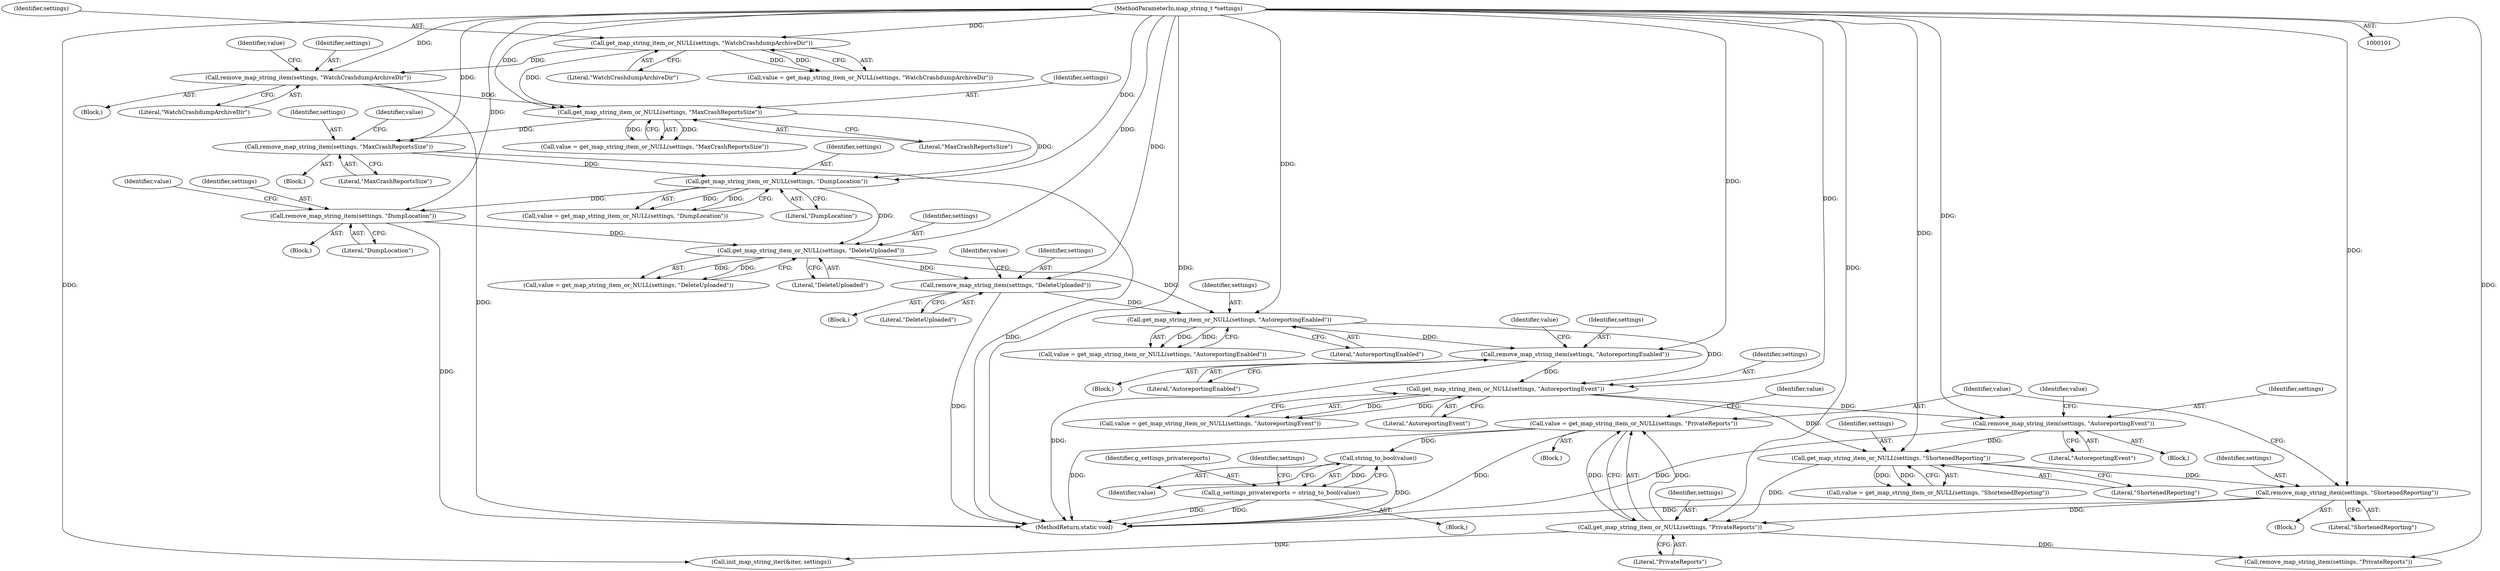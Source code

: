 digraph "0_abrt_8939398b82006ba1fec4ed491339fc075f43fc7c_2@pointer" {
"1000266" [label="(Call,string_to_bool(value))"];
"1000256" [label="(Call,value = get_map_string_item_or_NULL(settings, \"PrivateReports\"))"];
"1000258" [label="(Call,get_map_string_item_or_NULL(settings, \"PrivateReports\"))"];
"1000239" [label="(Call,get_map_string_item_or_NULL(settings, \"ShortenedReporting\"))"];
"1000229" [label="(Call,remove_map_string_item(settings, \"AutoreportingEvent\"))"];
"1000219" [label="(Call,get_map_string_item_or_NULL(settings, \"AutoreportingEvent\"))"];
"1000214" [label="(Call,remove_map_string_item(settings, \"AutoreportingEnabled\"))"];
"1000204" [label="(Call,get_map_string_item_or_NULL(settings, \"AutoreportingEnabled\"))"];
"1000189" [label="(Call,get_map_string_item_or_NULL(settings, \"DeleteUploaded\"))"];
"1000179" [label="(Call,remove_map_string_item(settings, \"DumpLocation\"))"];
"1000169" [label="(Call,get_map_string_item_or_NULL(settings, \"DumpLocation\"))"];
"1000123" [label="(Call,get_map_string_item_or_NULL(settings, \"MaxCrashReportsSize\"))"];
"1000118" [label="(Call,remove_map_string_item(settings, \"WatchCrashdumpArchiveDir\"))"];
"1000108" [label="(Call,get_map_string_item_or_NULL(settings, \"WatchCrashdumpArchiveDir\"))"];
"1000102" [label="(MethodParameterIn,map_string_t *settings)"];
"1000164" [label="(Call,remove_map_string_item(settings, \"MaxCrashReportsSize\"))"];
"1000199" [label="(Call,remove_map_string_item(settings, \"DeleteUploaded\"))"];
"1000249" [label="(Call,remove_map_string_item(settings, \"ShortenedReporting\"))"];
"1000264" [label="(Call,g_settings_privatereports = string_to_bool(value))"];
"1000209" [label="(Block,)"];
"1000224" [label="(Block,)"];
"1000204" [label="(Call,get_map_string_item_or_NULL(settings, \"AutoreportingEnabled\"))"];
"1000258" [label="(Call,get_map_string_item_or_NULL(settings, \"PrivateReports\"))"];
"1000190" [label="(Identifier,settings)"];
"1000124" [label="(Identifier,settings)"];
"1000267" [label="(Identifier,value)"];
"1000241" [label="(Literal,\"ShortenedReporting\")"];
"1000194" [label="(Block,)"];
"1000239" [label="(Call,get_map_string_item_or_NULL(settings, \"ShortenedReporting\"))"];
"1000128" [label="(Block,)"];
"1000265" [label="(Identifier,g_settings_privatereports)"];
"1000220" [label="(Identifier,settings)"];
"1000168" [label="(Identifier,value)"];
"1000218" [label="(Identifier,value)"];
"1000200" [label="(Identifier,settings)"];
"1000118" [label="(Call,remove_map_string_item(settings, \"WatchCrashdumpArchiveDir\"))"];
"1000123" [label="(Call,get_map_string_item_or_NULL(settings, \"MaxCrashReportsSize\"))"];
"1000263" [label="(Block,)"];
"1000203" [label="(Identifier,value)"];
"1000264" [label="(Call,g_settings_privatereports = string_to_bool(value))"];
"1000125" [label="(Literal,\"MaxCrashReportsSize\")"];
"1000166" [label="(Literal,\"MaxCrashReportsSize\")"];
"1000164" [label="(Call,remove_map_string_item(settings, \"MaxCrashReportsSize\"))"];
"1000230" [label="(Identifier,settings)"];
"1000257" [label="(Identifier,value)"];
"1000174" [label="(Block,)"];
"1000191" [label="(Literal,\"DeleteUploaded\")"];
"1000120" [label="(Literal,\"WatchCrashdumpArchiveDir\")"];
"1000119" [label="(Identifier,settings)"];
"1000110" [label="(Literal,\"WatchCrashdumpArchiveDir\")"];
"1000256" [label="(Call,value = get_map_string_item_or_NULL(settings, \"PrivateReports\"))"];
"1000219" [label="(Call,get_map_string_item_or_NULL(settings, \"AutoreportingEvent\"))"];
"1000266" [label="(Call,string_to_bool(value))"];
"1000240" [label="(Identifier,settings)"];
"1000217" [label="(Call,value = get_map_string_item_or_NULL(settings, \"AutoreportingEvent\"))"];
"1000187" [label="(Call,value = get_map_string_item_or_NULL(settings, \"DeleteUploaded\"))"];
"1000214" [label="(Call,remove_map_string_item(settings, \"AutoreportingEnabled\"))"];
"1000171" [label="(Literal,\"DumpLocation\")"];
"1000108" [label="(Call,get_map_string_item_or_NULL(settings, \"WatchCrashdumpArchiveDir\"))"];
"1000250" [label="(Identifier,settings)"];
"1000269" [label="(Identifier,settings)"];
"1000229" [label="(Call,remove_map_string_item(settings, \"AutoreportingEvent\"))"];
"1000205" [label="(Identifier,settings)"];
"1000259" [label="(Identifier,settings)"];
"1000201" [label="(Literal,\"DeleteUploaded\")"];
"1000244" [label="(Block,)"];
"1000249" [label="(Call,remove_map_string_item(settings, \"ShortenedReporting\"))"];
"1000189" [label="(Call,get_map_string_item_or_NULL(settings, \"DeleteUploaded\"))"];
"1000170" [label="(Identifier,settings)"];
"1000290" [label="(MethodReturn,static void)"];
"1000273" [label="(Call,init_map_string_iter(&iter, settings))"];
"1000121" [label="(Call,value = get_map_string_item_or_NULL(settings, \"MaxCrashReportsSize\"))"];
"1000106" [label="(Call,value = get_map_string_item_or_NULL(settings, \"WatchCrashdumpArchiveDir\"))"];
"1000231" [label="(Literal,\"AutoreportingEvent\")"];
"1000260" [label="(Literal,\"PrivateReports\")"];
"1000221" [label="(Literal,\"AutoreportingEvent\")"];
"1000215" [label="(Identifier,settings)"];
"1000237" [label="(Call,value = get_map_string_item_or_NULL(settings, \"ShortenedReporting\"))"];
"1000206" [label="(Literal,\"AutoreportingEnabled\")"];
"1000251" [label="(Literal,\"ShortenedReporting\")"];
"1000180" [label="(Identifier,settings)"];
"1000102" [label="(MethodParameterIn,map_string_t *settings)"];
"1000238" [label="(Identifier,value)"];
"1000113" [label="(Block,)"];
"1000109" [label="(Identifier,settings)"];
"1000268" [label="(Call,remove_map_string_item(settings, \"PrivateReports\"))"];
"1000122" [label="(Identifier,value)"];
"1000188" [label="(Identifier,value)"];
"1000216" [label="(Literal,\"AutoreportingEnabled\")"];
"1000179" [label="(Call,remove_map_string_item(settings, \"DumpLocation\"))"];
"1000202" [label="(Call,value = get_map_string_item_or_NULL(settings, \"AutoreportingEnabled\"))"];
"1000181" [label="(Literal,\"DumpLocation\")"];
"1000167" [label="(Call,value = get_map_string_item_or_NULL(settings, \"DumpLocation\"))"];
"1000104" [label="(Block,)"];
"1000199" [label="(Call,remove_map_string_item(settings, \"DeleteUploaded\"))"];
"1000169" [label="(Call,get_map_string_item_or_NULL(settings, \"DumpLocation\"))"];
"1000262" [label="(Identifier,value)"];
"1000165" [label="(Identifier,settings)"];
"1000266" -> "1000264"  [label="AST: "];
"1000266" -> "1000267"  [label="CFG: "];
"1000267" -> "1000266"  [label="AST: "];
"1000264" -> "1000266"  [label="CFG: "];
"1000266" -> "1000290"  [label="DDG: "];
"1000266" -> "1000264"  [label="DDG: "];
"1000256" -> "1000266"  [label="DDG: "];
"1000256" -> "1000104"  [label="AST: "];
"1000256" -> "1000258"  [label="CFG: "];
"1000257" -> "1000256"  [label="AST: "];
"1000258" -> "1000256"  [label="AST: "];
"1000262" -> "1000256"  [label="CFG: "];
"1000256" -> "1000290"  [label="DDG: "];
"1000256" -> "1000290"  [label="DDG: "];
"1000258" -> "1000256"  [label="DDG: "];
"1000258" -> "1000256"  [label="DDG: "];
"1000258" -> "1000260"  [label="CFG: "];
"1000259" -> "1000258"  [label="AST: "];
"1000260" -> "1000258"  [label="AST: "];
"1000239" -> "1000258"  [label="DDG: "];
"1000249" -> "1000258"  [label="DDG: "];
"1000102" -> "1000258"  [label="DDG: "];
"1000258" -> "1000268"  [label="DDG: "];
"1000258" -> "1000273"  [label="DDG: "];
"1000239" -> "1000237"  [label="AST: "];
"1000239" -> "1000241"  [label="CFG: "];
"1000240" -> "1000239"  [label="AST: "];
"1000241" -> "1000239"  [label="AST: "];
"1000237" -> "1000239"  [label="CFG: "];
"1000239" -> "1000237"  [label="DDG: "];
"1000239" -> "1000237"  [label="DDG: "];
"1000229" -> "1000239"  [label="DDG: "];
"1000219" -> "1000239"  [label="DDG: "];
"1000102" -> "1000239"  [label="DDG: "];
"1000239" -> "1000249"  [label="DDG: "];
"1000229" -> "1000224"  [label="AST: "];
"1000229" -> "1000231"  [label="CFG: "];
"1000230" -> "1000229"  [label="AST: "];
"1000231" -> "1000229"  [label="AST: "];
"1000238" -> "1000229"  [label="CFG: "];
"1000229" -> "1000290"  [label="DDG: "];
"1000219" -> "1000229"  [label="DDG: "];
"1000102" -> "1000229"  [label="DDG: "];
"1000219" -> "1000217"  [label="AST: "];
"1000219" -> "1000221"  [label="CFG: "];
"1000220" -> "1000219"  [label="AST: "];
"1000221" -> "1000219"  [label="AST: "];
"1000217" -> "1000219"  [label="CFG: "];
"1000219" -> "1000217"  [label="DDG: "];
"1000219" -> "1000217"  [label="DDG: "];
"1000214" -> "1000219"  [label="DDG: "];
"1000204" -> "1000219"  [label="DDG: "];
"1000102" -> "1000219"  [label="DDG: "];
"1000214" -> "1000209"  [label="AST: "];
"1000214" -> "1000216"  [label="CFG: "];
"1000215" -> "1000214"  [label="AST: "];
"1000216" -> "1000214"  [label="AST: "];
"1000218" -> "1000214"  [label="CFG: "];
"1000214" -> "1000290"  [label="DDG: "];
"1000204" -> "1000214"  [label="DDG: "];
"1000102" -> "1000214"  [label="DDG: "];
"1000204" -> "1000202"  [label="AST: "];
"1000204" -> "1000206"  [label="CFG: "];
"1000205" -> "1000204"  [label="AST: "];
"1000206" -> "1000204"  [label="AST: "];
"1000202" -> "1000204"  [label="CFG: "];
"1000204" -> "1000202"  [label="DDG: "];
"1000204" -> "1000202"  [label="DDG: "];
"1000189" -> "1000204"  [label="DDG: "];
"1000199" -> "1000204"  [label="DDG: "];
"1000102" -> "1000204"  [label="DDG: "];
"1000189" -> "1000187"  [label="AST: "];
"1000189" -> "1000191"  [label="CFG: "];
"1000190" -> "1000189"  [label="AST: "];
"1000191" -> "1000189"  [label="AST: "];
"1000187" -> "1000189"  [label="CFG: "];
"1000189" -> "1000187"  [label="DDG: "];
"1000189" -> "1000187"  [label="DDG: "];
"1000179" -> "1000189"  [label="DDG: "];
"1000169" -> "1000189"  [label="DDG: "];
"1000102" -> "1000189"  [label="DDG: "];
"1000189" -> "1000199"  [label="DDG: "];
"1000179" -> "1000174"  [label="AST: "];
"1000179" -> "1000181"  [label="CFG: "];
"1000180" -> "1000179"  [label="AST: "];
"1000181" -> "1000179"  [label="AST: "];
"1000188" -> "1000179"  [label="CFG: "];
"1000179" -> "1000290"  [label="DDG: "];
"1000169" -> "1000179"  [label="DDG: "];
"1000102" -> "1000179"  [label="DDG: "];
"1000169" -> "1000167"  [label="AST: "];
"1000169" -> "1000171"  [label="CFG: "];
"1000170" -> "1000169"  [label="AST: "];
"1000171" -> "1000169"  [label="AST: "];
"1000167" -> "1000169"  [label="CFG: "];
"1000169" -> "1000167"  [label="DDG: "];
"1000169" -> "1000167"  [label="DDG: "];
"1000123" -> "1000169"  [label="DDG: "];
"1000164" -> "1000169"  [label="DDG: "];
"1000102" -> "1000169"  [label="DDG: "];
"1000123" -> "1000121"  [label="AST: "];
"1000123" -> "1000125"  [label="CFG: "];
"1000124" -> "1000123"  [label="AST: "];
"1000125" -> "1000123"  [label="AST: "];
"1000121" -> "1000123"  [label="CFG: "];
"1000123" -> "1000121"  [label="DDG: "];
"1000123" -> "1000121"  [label="DDG: "];
"1000118" -> "1000123"  [label="DDG: "];
"1000108" -> "1000123"  [label="DDG: "];
"1000102" -> "1000123"  [label="DDG: "];
"1000123" -> "1000164"  [label="DDG: "];
"1000118" -> "1000113"  [label="AST: "];
"1000118" -> "1000120"  [label="CFG: "];
"1000119" -> "1000118"  [label="AST: "];
"1000120" -> "1000118"  [label="AST: "];
"1000122" -> "1000118"  [label="CFG: "];
"1000118" -> "1000290"  [label="DDG: "];
"1000108" -> "1000118"  [label="DDG: "];
"1000102" -> "1000118"  [label="DDG: "];
"1000108" -> "1000106"  [label="AST: "];
"1000108" -> "1000110"  [label="CFG: "];
"1000109" -> "1000108"  [label="AST: "];
"1000110" -> "1000108"  [label="AST: "];
"1000106" -> "1000108"  [label="CFG: "];
"1000108" -> "1000106"  [label="DDG: "];
"1000108" -> "1000106"  [label="DDG: "];
"1000102" -> "1000108"  [label="DDG: "];
"1000102" -> "1000101"  [label="AST: "];
"1000102" -> "1000290"  [label="DDG: "];
"1000102" -> "1000164"  [label="DDG: "];
"1000102" -> "1000199"  [label="DDG: "];
"1000102" -> "1000249"  [label="DDG: "];
"1000102" -> "1000268"  [label="DDG: "];
"1000102" -> "1000273"  [label="DDG: "];
"1000164" -> "1000128"  [label="AST: "];
"1000164" -> "1000166"  [label="CFG: "];
"1000165" -> "1000164"  [label="AST: "];
"1000166" -> "1000164"  [label="AST: "];
"1000168" -> "1000164"  [label="CFG: "];
"1000164" -> "1000290"  [label="DDG: "];
"1000199" -> "1000194"  [label="AST: "];
"1000199" -> "1000201"  [label="CFG: "];
"1000200" -> "1000199"  [label="AST: "];
"1000201" -> "1000199"  [label="AST: "];
"1000203" -> "1000199"  [label="CFG: "];
"1000199" -> "1000290"  [label="DDG: "];
"1000249" -> "1000244"  [label="AST: "];
"1000249" -> "1000251"  [label="CFG: "];
"1000250" -> "1000249"  [label="AST: "];
"1000251" -> "1000249"  [label="AST: "];
"1000257" -> "1000249"  [label="CFG: "];
"1000249" -> "1000290"  [label="DDG: "];
"1000264" -> "1000263"  [label="AST: "];
"1000265" -> "1000264"  [label="AST: "];
"1000269" -> "1000264"  [label="CFG: "];
"1000264" -> "1000290"  [label="DDG: "];
"1000264" -> "1000290"  [label="DDG: "];
}
